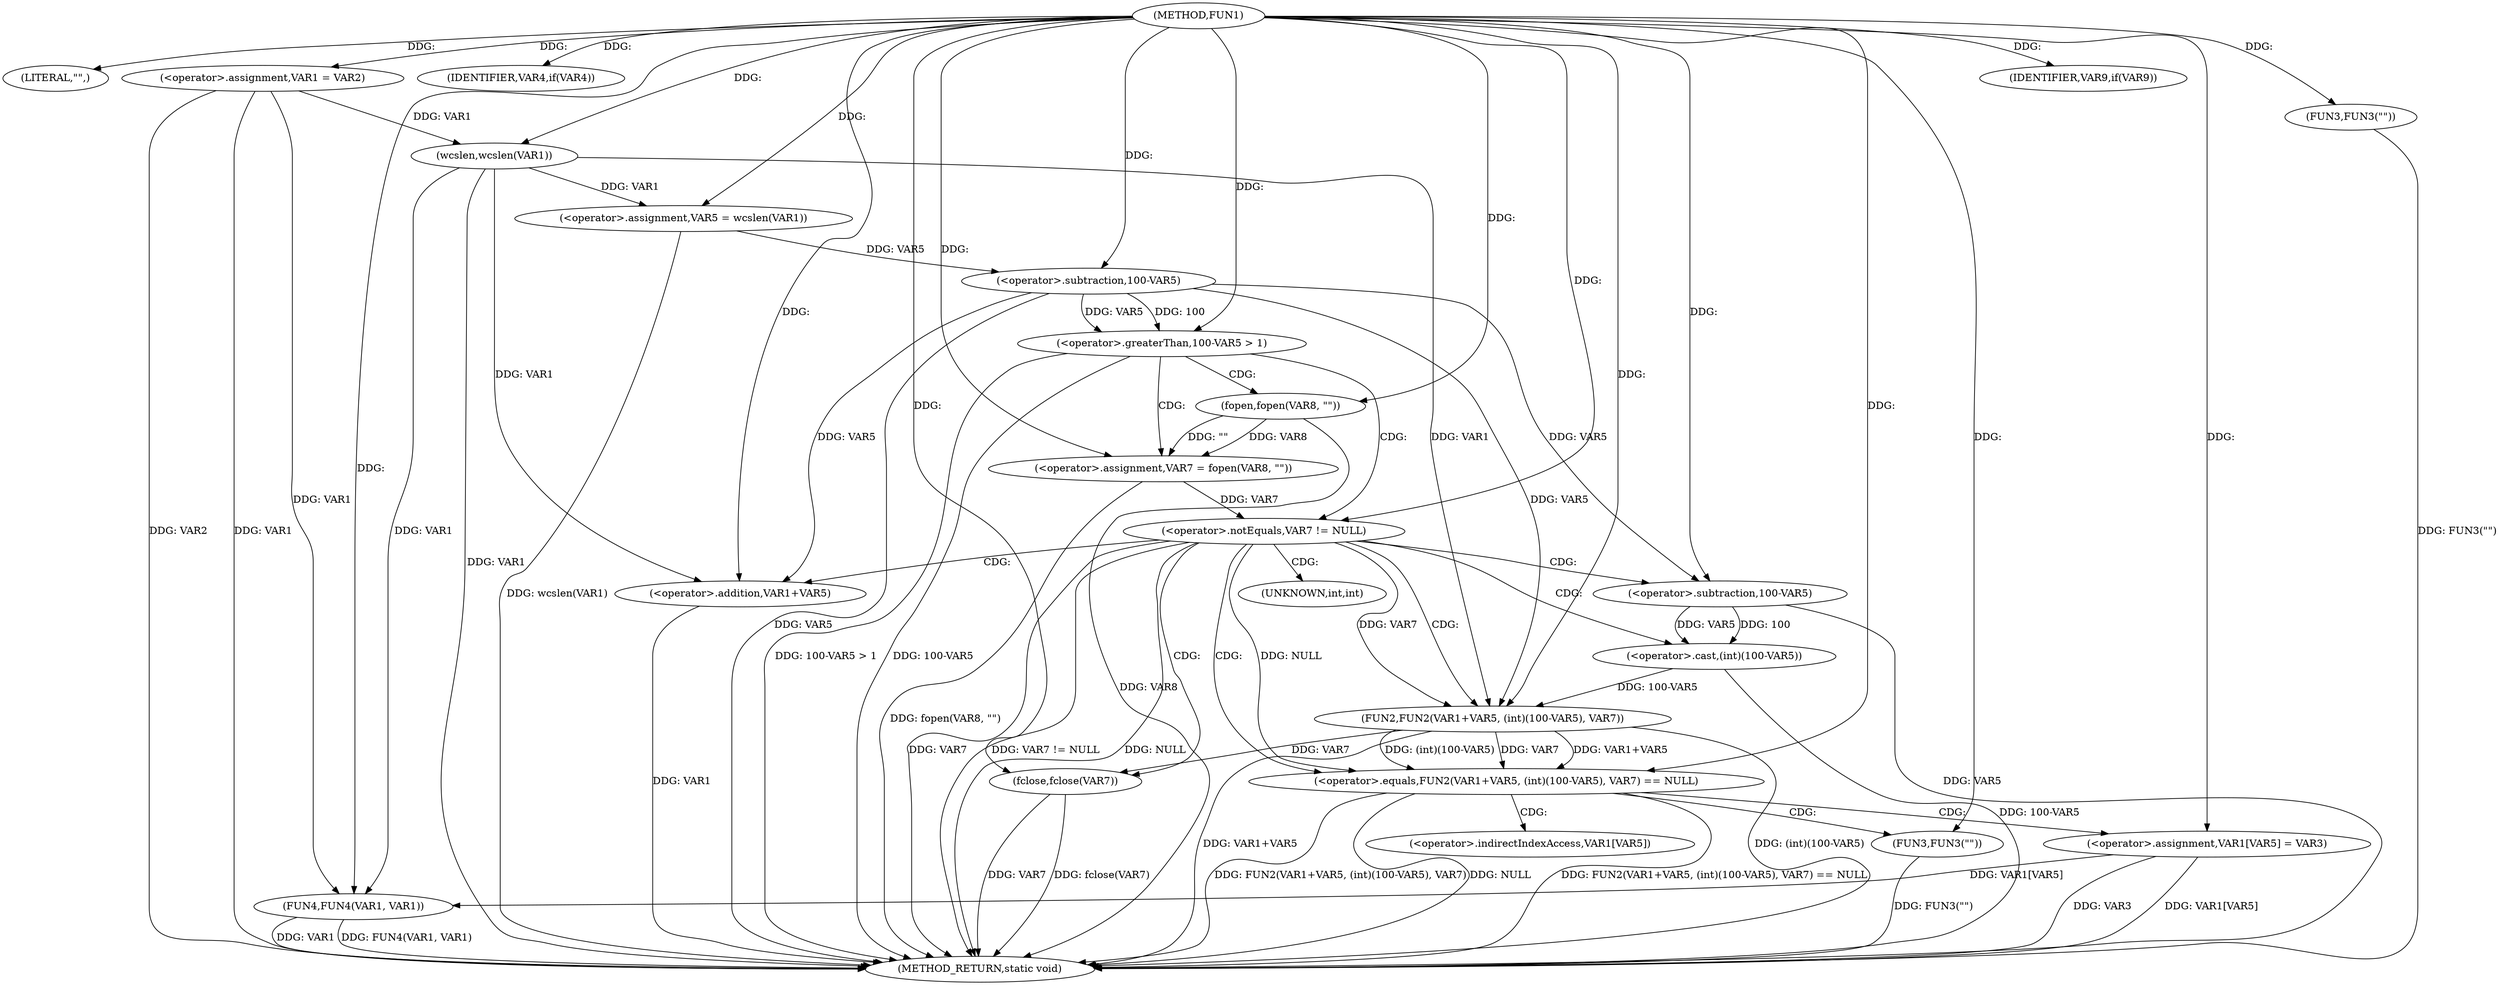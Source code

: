 digraph FUN1 {  
"1000100" [label = "(METHOD,FUN1)" ]
"1000167" [label = "(METHOD_RETURN,static void)" ]
"1000103" [label = "(LITERAL,\"\",)" ]
"1000104" [label = "(<operator>.assignment,VAR1 = VAR2)" ]
"1000108" [label = "(IDENTIFIER,VAR4,if(VAR4))" ]
"1000112" [label = "(<operator>.assignment,VAR5 = wcslen(VAR1))" ]
"1000114" [label = "(wcslen,wcslen(VAR1))" ]
"1000118" [label = "(<operator>.greaterThan,100-VAR5 > 1)" ]
"1000119" [label = "(<operator>.subtraction,100-VAR5)" ]
"1000124" [label = "(<operator>.assignment,VAR7 = fopen(VAR8, \"\"))" ]
"1000126" [label = "(fopen,fopen(VAR8, \"\"))" ]
"1000130" [label = "(<operator>.notEquals,VAR7 != NULL)" ]
"1000135" [label = "(<operator>.equals,FUN2(VAR1+VAR5, (int)(100-VAR5), VAR7) == NULL)" ]
"1000136" [label = "(FUN2,FUN2(VAR1+VAR5, (int)(100-VAR5), VAR7))" ]
"1000137" [label = "(<operator>.addition,VAR1+VAR5)" ]
"1000140" [label = "(<operator>.cast,(int)(100-VAR5))" ]
"1000142" [label = "(<operator>.subtraction,100-VAR5)" ]
"1000148" [label = "(FUN3,FUN3(\"\"))" ]
"1000150" [label = "(<operator>.assignment,VAR1[VAR5] = VAR3)" ]
"1000155" [label = "(fclose,fclose(VAR7))" ]
"1000158" [label = "(IDENTIFIER,VAR9,if(VAR9))" ]
"1000160" [label = "(FUN3,FUN3(\"\"))" ]
"1000164" [label = "(FUN4,FUN4(VAR1, VAR1))" ]
"1000141" [label = "(UNKNOWN,int,int)" ]
"1000151" [label = "(<operator>.indirectIndexAccess,VAR1[VAR5])" ]
  "1000140" -> "1000167"  [ label = "DDG: 100-VAR5"] 
  "1000150" -> "1000167"  [ label = "DDG: VAR1[VAR5]"] 
  "1000104" -> "1000167"  [ label = "DDG: VAR1"] 
  "1000130" -> "1000167"  [ label = "DDG: NULL"] 
  "1000148" -> "1000167"  [ label = "DDG: FUN3(\"\")"] 
  "1000126" -> "1000167"  [ label = "DDG: VAR8"] 
  "1000118" -> "1000167"  [ label = "DDG: 100-VAR5 > 1"] 
  "1000150" -> "1000167"  [ label = "DDG: VAR3"] 
  "1000135" -> "1000167"  [ label = "DDG: FUN2(VAR1+VAR5, (int)(100-VAR5), VAR7) == NULL"] 
  "1000135" -> "1000167"  [ label = "DDG: FUN2(VAR1+VAR5, (int)(100-VAR5), VAR7)"] 
  "1000118" -> "1000167"  [ label = "DDG: 100-VAR5"] 
  "1000135" -> "1000167"  [ label = "DDG: NULL"] 
  "1000130" -> "1000167"  [ label = "DDG: VAR7 != NULL"] 
  "1000164" -> "1000167"  [ label = "DDG: FUN4(VAR1, VAR1)"] 
  "1000124" -> "1000167"  [ label = "DDG: fopen(VAR8, \"\")"] 
  "1000112" -> "1000167"  [ label = "DDG: wcslen(VAR1)"] 
  "1000160" -> "1000167"  [ label = "DDG: FUN3(\"\")"] 
  "1000164" -> "1000167"  [ label = "DDG: VAR1"] 
  "1000136" -> "1000167"  [ label = "DDG: (int)(100-VAR5)"] 
  "1000155" -> "1000167"  [ label = "DDG: fclose(VAR7)"] 
  "1000142" -> "1000167"  [ label = "DDG: VAR5"] 
  "1000114" -> "1000167"  [ label = "DDG: VAR1"] 
  "1000119" -> "1000167"  [ label = "DDG: VAR5"] 
  "1000155" -> "1000167"  [ label = "DDG: VAR7"] 
  "1000137" -> "1000167"  [ label = "DDG: VAR1"] 
  "1000136" -> "1000167"  [ label = "DDG: VAR1+VAR5"] 
  "1000104" -> "1000167"  [ label = "DDG: VAR2"] 
  "1000130" -> "1000167"  [ label = "DDG: VAR7"] 
  "1000100" -> "1000103"  [ label = "DDG: "] 
  "1000100" -> "1000104"  [ label = "DDG: "] 
  "1000100" -> "1000108"  [ label = "DDG: "] 
  "1000114" -> "1000112"  [ label = "DDG: VAR1"] 
  "1000100" -> "1000112"  [ label = "DDG: "] 
  "1000104" -> "1000114"  [ label = "DDG: VAR1"] 
  "1000100" -> "1000114"  [ label = "DDG: "] 
  "1000119" -> "1000118"  [ label = "DDG: 100"] 
  "1000119" -> "1000118"  [ label = "DDG: VAR5"] 
  "1000100" -> "1000119"  [ label = "DDG: "] 
  "1000112" -> "1000119"  [ label = "DDG: VAR5"] 
  "1000100" -> "1000118"  [ label = "DDG: "] 
  "1000126" -> "1000124"  [ label = "DDG: VAR8"] 
  "1000126" -> "1000124"  [ label = "DDG: \"\""] 
  "1000100" -> "1000124"  [ label = "DDG: "] 
  "1000100" -> "1000126"  [ label = "DDG: "] 
  "1000124" -> "1000130"  [ label = "DDG: VAR7"] 
  "1000100" -> "1000130"  [ label = "DDG: "] 
  "1000136" -> "1000135"  [ label = "DDG: VAR1+VAR5"] 
  "1000136" -> "1000135"  [ label = "DDG: (int)(100-VAR5)"] 
  "1000136" -> "1000135"  [ label = "DDG: VAR7"] 
  "1000114" -> "1000136"  [ label = "DDG: VAR1"] 
  "1000100" -> "1000136"  [ label = "DDG: "] 
  "1000119" -> "1000136"  [ label = "DDG: VAR5"] 
  "1000114" -> "1000137"  [ label = "DDG: VAR1"] 
  "1000100" -> "1000137"  [ label = "DDG: "] 
  "1000119" -> "1000137"  [ label = "DDG: VAR5"] 
  "1000140" -> "1000136"  [ label = "DDG: 100-VAR5"] 
  "1000142" -> "1000140"  [ label = "DDG: 100"] 
  "1000142" -> "1000140"  [ label = "DDG: VAR5"] 
  "1000100" -> "1000142"  [ label = "DDG: "] 
  "1000119" -> "1000142"  [ label = "DDG: VAR5"] 
  "1000130" -> "1000136"  [ label = "DDG: VAR7"] 
  "1000130" -> "1000135"  [ label = "DDG: NULL"] 
  "1000100" -> "1000135"  [ label = "DDG: "] 
  "1000100" -> "1000148"  [ label = "DDG: "] 
  "1000100" -> "1000150"  [ label = "DDG: "] 
  "1000136" -> "1000155"  [ label = "DDG: VAR7"] 
  "1000100" -> "1000155"  [ label = "DDG: "] 
  "1000100" -> "1000158"  [ label = "DDG: "] 
  "1000100" -> "1000160"  [ label = "DDG: "] 
  "1000150" -> "1000164"  [ label = "DDG: VAR1[VAR5]"] 
  "1000104" -> "1000164"  [ label = "DDG: VAR1"] 
  "1000114" -> "1000164"  [ label = "DDG: VAR1"] 
  "1000100" -> "1000164"  [ label = "DDG: "] 
  "1000118" -> "1000126"  [ label = "CDG: "] 
  "1000118" -> "1000124"  [ label = "CDG: "] 
  "1000118" -> "1000130"  [ label = "CDG: "] 
  "1000130" -> "1000142"  [ label = "CDG: "] 
  "1000130" -> "1000155"  [ label = "CDG: "] 
  "1000130" -> "1000137"  [ label = "CDG: "] 
  "1000130" -> "1000141"  [ label = "CDG: "] 
  "1000130" -> "1000135"  [ label = "CDG: "] 
  "1000130" -> "1000136"  [ label = "CDG: "] 
  "1000130" -> "1000140"  [ label = "CDG: "] 
  "1000135" -> "1000151"  [ label = "CDG: "] 
  "1000135" -> "1000150"  [ label = "CDG: "] 
  "1000135" -> "1000148"  [ label = "CDG: "] 
}
